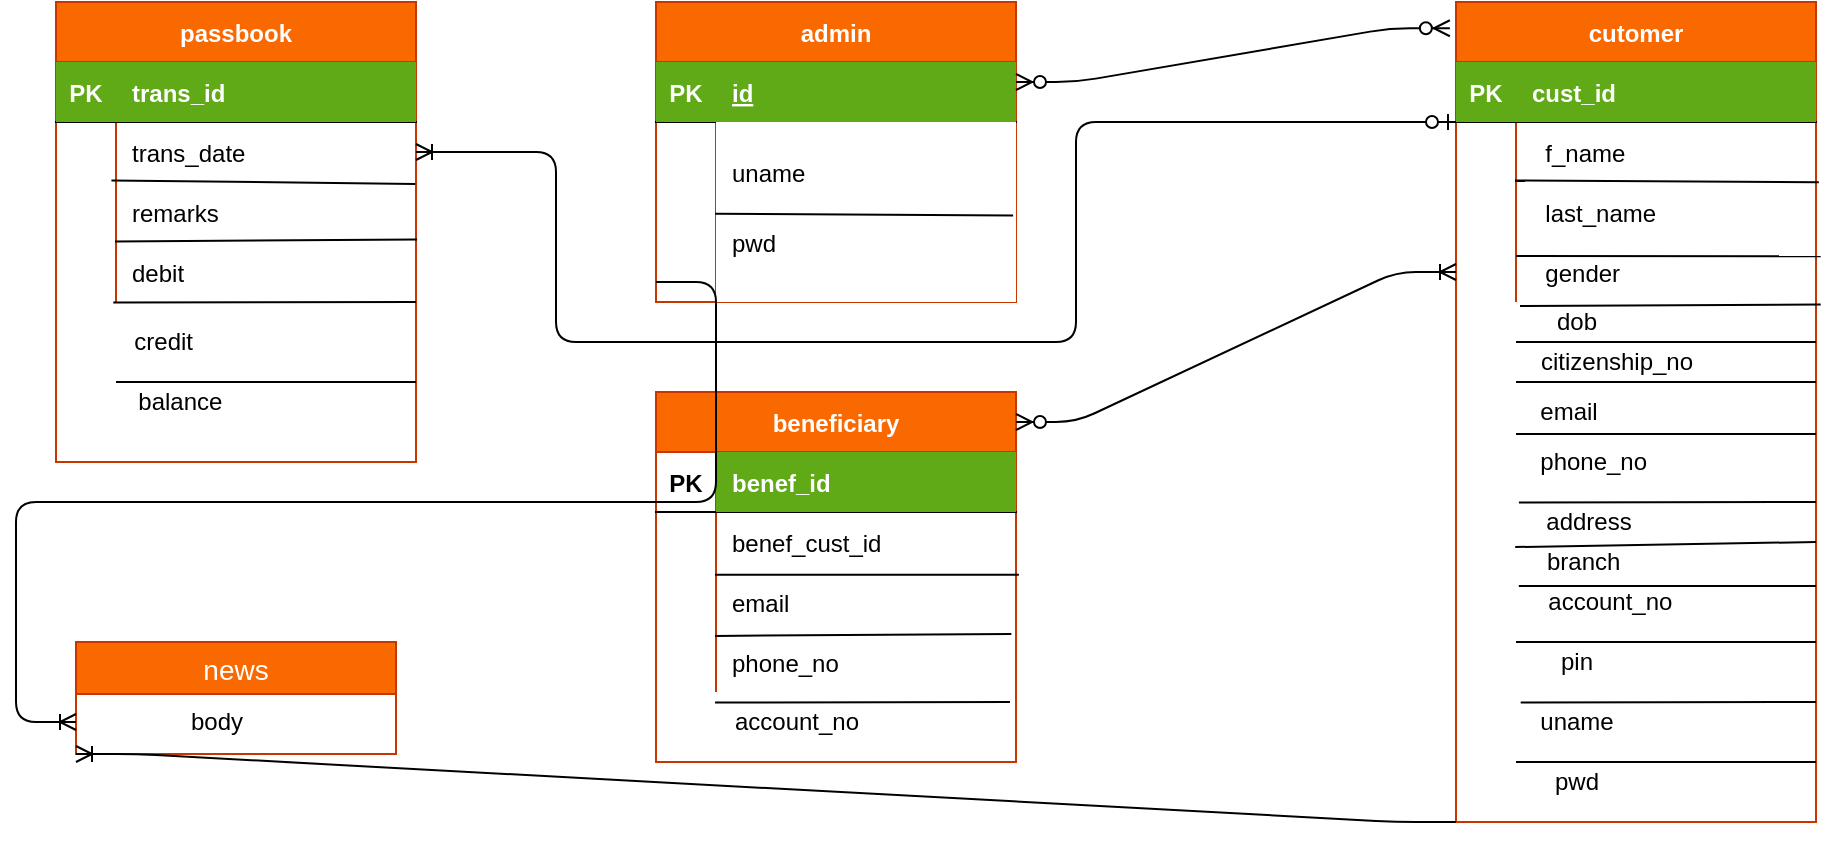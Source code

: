 <mxfile version="13.6.5" type="device"><diagram id="KZJ0V8pWv1YlrTiFR2qq" name="Page-1"><mxGraphModel dx="1952" dy="533" grid="1" gridSize="10" guides="1" tooltips="1" connect="1" arrows="1" fold="1" page="1" pageScale="1" pageWidth="850" pageHeight="1100" math="0" shadow="0"><root><mxCell id="0"/><mxCell id="1" parent="0"/><mxCell id="XM8_7T7enxrNpSepckla-35" value="" style="line;strokeWidth=1;rotatable=0;dashed=0;labelPosition=right;align=left;verticalAlign=middle;spacingTop=0;spacingLeft=6;points=[];portConstraint=eastwest;" parent="1" vertex="1"><mxGeometry x="80" y="120" width="140" height="120" as="geometry"/></mxCell><mxCell id="XM8_7T7enxrNpSepckla-18" value="admin" style="shape=table;startSize=30;container=1;collapsible=1;childLayout=tableLayout;fixedRows=1;rowLines=0;fontStyle=1;align=center;resizeLast=1;fillColor=#fa6800;strokeColor=#C73500;fontColor=#ffffff;" parent="1" vertex="1"><mxGeometry x="40" y="70" width="180" height="150" as="geometry"/></mxCell><mxCell id="XM8_7T7enxrNpSepckla-19" value="" style="shape=partialRectangle;collapsible=0;dropTarget=0;pointerEvents=0;fillColor=none;top=0;left=0;bottom=1;right=0;points=[[0,0.5],[1,0.5]];portConstraint=eastwest;" parent="XM8_7T7enxrNpSepckla-18" vertex="1"><mxGeometry y="30" width="180" height="30" as="geometry"/></mxCell><mxCell id="XM8_7T7enxrNpSepckla-20" value="PK" style="shape=partialRectangle;connectable=0;fillColor=#60a917;top=0;left=0;bottom=0;right=0;fontStyle=1;overflow=hidden;strokeColor=#2D7600;fontColor=#ffffff;" parent="XM8_7T7enxrNpSepckla-19" vertex="1"><mxGeometry width="30" height="30" as="geometry"/></mxCell><mxCell id="XM8_7T7enxrNpSepckla-21" value="id" style="shape=partialRectangle;connectable=0;fillColor=#60a917;top=0;left=0;bottom=0;right=0;align=left;spacingLeft=6;fontStyle=5;overflow=hidden;strokeColor=#2D7600;fontColor=#ffffff;" parent="XM8_7T7enxrNpSepckla-19" vertex="1"><mxGeometry x="30" width="150" height="30" as="geometry"/></mxCell><mxCell id="XM8_7T7enxrNpSepckla-22" value="" style="shape=partialRectangle;collapsible=0;dropTarget=0;pointerEvents=0;fillColor=none;top=0;left=0;bottom=0;right=0;points=[[0,0.5],[1,0.5]];portConstraint=eastwest;" parent="XM8_7T7enxrNpSepckla-18" vertex="1"><mxGeometry y="60" width="180" height="50" as="geometry"/></mxCell><mxCell id="XM8_7T7enxrNpSepckla-23" value="" style="shape=partialRectangle;connectable=0;fillColor=none;top=0;left=0;bottom=0;right=0;editable=1;overflow=hidden;" parent="XM8_7T7enxrNpSepckla-22" vertex="1"><mxGeometry width="30" height="50" as="geometry"/></mxCell><mxCell id="XM8_7T7enxrNpSepckla-24" value="uname" style="shape=partialRectangle;connectable=0;top=0;left=0;bottom=0;right=0;align=left;spacingLeft=6;overflow=hidden;" parent="XM8_7T7enxrNpSepckla-22" vertex="1"><mxGeometry x="30" width="150" height="50" as="geometry"/></mxCell><mxCell id="XM8_7T7enxrNpSepckla-25" value="" style="shape=partialRectangle;collapsible=0;dropTarget=0;pointerEvents=0;fillColor=none;top=0;left=0;bottom=0;right=0;points=[[0,0.5],[1,0.5]];portConstraint=eastwest;" parent="XM8_7T7enxrNpSepckla-18" vertex="1"><mxGeometry y="110" width="180" height="20" as="geometry"/></mxCell><mxCell id="XM8_7T7enxrNpSepckla-26" value="" style="shape=partialRectangle;connectable=0;fillColor=none;top=0;left=0;bottom=0;right=0;editable=1;overflow=hidden;" parent="XM8_7T7enxrNpSepckla-25" vertex="1"><mxGeometry width="30" height="20" as="geometry"/></mxCell><mxCell id="XM8_7T7enxrNpSepckla-27" value="pwd" style="shape=partialRectangle;connectable=0;top=0;left=0;bottom=0;right=0;align=left;spacingLeft=6;overflow=hidden;" parent="XM8_7T7enxrNpSepckla-25" vertex="1"><mxGeometry x="30" width="150" height="20" as="geometry"/></mxCell><mxCell id="XM8_7T7enxrNpSepckla-28" value="" style="shape=partialRectangle;collapsible=0;dropTarget=0;pointerEvents=0;fillColor=none;top=0;left=0;bottom=0;right=0;points=[[0,0.5],[1,0.5]];portConstraint=eastwest;" parent="XM8_7T7enxrNpSepckla-18" vertex="1"><mxGeometry y="130" width="180" height="20" as="geometry"/></mxCell><mxCell id="XM8_7T7enxrNpSepckla-29" value="" style="shape=partialRectangle;connectable=0;fillColor=none;top=0;left=0;bottom=0;right=0;editable=1;overflow=hidden;" parent="XM8_7T7enxrNpSepckla-28" vertex="1"><mxGeometry width="30" height="20" as="geometry"/></mxCell><mxCell id="XM8_7T7enxrNpSepckla-30" value="" style="shape=partialRectangle;connectable=0;top=0;left=0;bottom=0;right=0;align=left;spacingLeft=6;overflow=hidden;" parent="XM8_7T7enxrNpSepckla-28" vertex="1"><mxGeometry x="30" width="150" height="20" as="geometry"/></mxCell><mxCell id="XM8_7T7enxrNpSepckla-70" value="" style="endArrow=none;html=1;rounded=0;exitX=0.164;exitY=-0.208;exitDx=0;exitDy=0;exitPerimeter=0;entryX=0.992;entryY=-0.161;entryDx=0;entryDy=0;entryPerimeter=0;" parent="XM8_7T7enxrNpSepckla-18" source="XM8_7T7enxrNpSepckla-25" target="XM8_7T7enxrNpSepckla-25" edge="1"><mxGeometry relative="1" as="geometry"><mxPoint x="130" y="140" as="sourcePoint"/><mxPoint x="290" y="140" as="targetPoint"/></mxGeometry></mxCell><mxCell id="XM8_7T7enxrNpSepckla-42" value="cutomer" style="shape=table;startSize=30;container=1;collapsible=1;childLayout=tableLayout;fixedRows=1;rowLines=0;fontStyle=1;align=center;resizeLast=1;fillColor=#fa6800;strokeColor=#C73500;fontColor=#ffffff;" parent="1" vertex="1"><mxGeometry x="440" y="70" width="180" height="410" as="geometry"/></mxCell><mxCell id="XM8_7T7enxrNpSepckla-43" value="" style="shape=partialRectangle;collapsible=0;dropTarget=0;pointerEvents=0;fillColor=none;top=0;left=0;bottom=1;right=0;points=[[0,0.5],[1,0.5]];portConstraint=eastwest;" parent="XM8_7T7enxrNpSepckla-42" vertex="1"><mxGeometry y="30" width="180" height="30" as="geometry"/></mxCell><mxCell id="XM8_7T7enxrNpSepckla-44" value="PK" style="shape=partialRectangle;connectable=0;fillColor=#60a917;top=0;left=0;bottom=0;right=0;fontStyle=1;overflow=hidden;strokeColor=#2D7600;fontColor=#ffffff;" parent="XM8_7T7enxrNpSepckla-43" vertex="1"><mxGeometry width="30" height="30" as="geometry"/></mxCell><mxCell id="XM8_7T7enxrNpSepckla-45" value="cust_id" style="shape=partialRectangle;connectable=0;fillColor=#60a917;top=0;left=0;bottom=0;right=0;align=left;spacingLeft=6;fontStyle=1;overflow=hidden;strokeColor=#2D7600;fontColor=#ffffff;" parent="XM8_7T7enxrNpSepckla-43" vertex="1"><mxGeometry x="30" width="150" height="30" as="geometry"/></mxCell><mxCell id="XM8_7T7enxrNpSepckla-46" value="" style="shape=partialRectangle;collapsible=0;dropTarget=0;pointerEvents=0;fillColor=none;top=0;left=0;bottom=0;right=0;points=[[0,0.5],[1,0.5]];portConstraint=eastwest;" parent="XM8_7T7enxrNpSepckla-42" vertex="1"><mxGeometry y="60" width="180" height="30" as="geometry"/></mxCell><mxCell id="XM8_7T7enxrNpSepckla-47" value="" style="shape=partialRectangle;connectable=0;fillColor=none;top=0;left=0;bottom=0;right=0;editable=1;overflow=hidden;" parent="XM8_7T7enxrNpSepckla-46" vertex="1"><mxGeometry width="30" height="30" as="geometry"/></mxCell><mxCell id="XM8_7T7enxrNpSepckla-48" value="  f_name" style="shape=partialRectangle;connectable=0;fillColor=none;top=0;left=0;bottom=0;right=0;align=left;spacingLeft=6;overflow=hidden;" parent="XM8_7T7enxrNpSepckla-46" vertex="1"><mxGeometry x="30" width="150" height="30" as="geometry"/></mxCell><mxCell id="XM8_7T7enxrNpSepckla-49" value="" style="shape=partialRectangle;collapsible=0;dropTarget=0;pointerEvents=0;fillColor=none;top=0;left=0;bottom=0;right=0;points=[[0,0.5],[1,0.5]];portConstraint=eastwest;" parent="XM8_7T7enxrNpSepckla-42" vertex="1"><mxGeometry y="90" width="180" height="30" as="geometry"/></mxCell><mxCell id="XM8_7T7enxrNpSepckla-50" value="" style="shape=partialRectangle;connectable=0;fillColor=none;top=0;left=0;bottom=0;right=0;editable=1;overflow=hidden;" parent="XM8_7T7enxrNpSepckla-49" vertex="1"><mxGeometry width="30" height="30" as="geometry"/></mxCell><mxCell id="XM8_7T7enxrNpSepckla-51" value="  last_name" style="shape=partialRectangle;connectable=0;fillColor=none;top=0;left=0;bottom=0;right=0;align=left;spacingLeft=6;overflow=hidden;" parent="XM8_7T7enxrNpSepckla-49" vertex="1"><mxGeometry x="30" width="150" height="30" as="geometry"/></mxCell><mxCell id="XM8_7T7enxrNpSepckla-52" value="" style="shape=partialRectangle;collapsible=0;dropTarget=0;pointerEvents=0;fillColor=none;top=0;left=0;bottom=0;right=0;points=[[0,0.5],[1,0.5]];portConstraint=eastwest;" parent="XM8_7T7enxrNpSepckla-42" vertex="1"><mxGeometry y="120" width="180" height="30" as="geometry"/></mxCell><mxCell id="XM8_7T7enxrNpSepckla-53" value="" style="shape=partialRectangle;connectable=0;fillColor=none;top=0;left=0;bottom=0;right=0;editable=1;overflow=hidden;" parent="XM8_7T7enxrNpSepckla-52" vertex="1"><mxGeometry width="30" height="30" as="geometry"/></mxCell><mxCell id="XM8_7T7enxrNpSepckla-54" value="  gender" style="shape=partialRectangle;connectable=0;fillColor=none;top=0;left=0;bottom=0;right=0;align=left;spacingLeft=6;overflow=hidden;" parent="XM8_7T7enxrNpSepckla-52" vertex="1"><mxGeometry x="30" width="150" height="30" as="geometry"/></mxCell><mxCell id="XM8_7T7enxrNpSepckla-71" value="" style="endArrow=none;html=1;rounded=0;exitX=1.008;exitY=1.003;exitDx=0;exitDy=0;exitPerimeter=0;entryX=0.164;entryY=-0.027;entryDx=0;entryDy=0;entryPerimeter=0;" parent="XM8_7T7enxrNpSepckla-42" source="XM8_7T7enxrNpSepckla-46" target="XM8_7T7enxrNpSepckla-49" edge="1"><mxGeometry relative="1" as="geometry"><mxPoint x="-270" y="140" as="sourcePoint"/><mxPoint x="-110" y="140" as="targetPoint"/></mxGeometry></mxCell><mxCell id="XM8_7T7enxrNpSepckla-72" value="" style="endArrow=none;html=1;rounded=0;entryX=1.013;entryY=0.238;entryDx=0;entryDy=0;entryPerimeter=0;" parent="XM8_7T7enxrNpSepckla-42" target="XM8_7T7enxrNpSepckla-52" edge="1"><mxGeometry relative="1" as="geometry"><mxPoint x="30" y="127" as="sourcePoint"/><mxPoint x="-110" y="140" as="targetPoint"/></mxGeometry></mxCell><mxCell id="XM8_7T7enxrNpSepckla-73" value="" style="endArrow=none;html=1;rounded=0;exitX=1.013;exitY=1.041;exitDx=0;exitDy=0;exitPerimeter=0;" parent="XM8_7T7enxrNpSepckla-42" source="XM8_7T7enxrNpSepckla-52" edge="1"><mxGeometry relative="1" as="geometry"><mxPoint x="-270" y="140" as="sourcePoint"/><mxPoint x="32" y="152" as="targetPoint"/></mxGeometry></mxCell><mxCell id="XM8_7T7enxrNpSepckla-55" value="dob" style="text;html=1;align=center;verticalAlign=middle;resizable=0;points=[];autosize=1;" parent="1" vertex="1"><mxGeometry x="480" y="220" width="40" height="20" as="geometry"/></mxCell><mxCell id="XM8_7T7enxrNpSepckla-56" value="&amp;nbsp; &amp;nbsp; &amp;nbsp; &amp;nbsp; &amp;nbsp; &amp;nbsp; &amp;nbsp; &amp;nbsp;citizenship_no" style="text;html=1;align=center;verticalAlign=middle;resizable=0;points=[];autosize=1;" parent="1" vertex="1"><mxGeometry x="425" y="240" width="140" height="20" as="geometry"/></mxCell><mxCell id="XM8_7T7enxrNpSepckla-57" value="email" style="text;html=1;align=center;verticalAlign=middle;resizable=0;points=[];autosize=1;" parent="1" vertex="1"><mxGeometry x="476" y="265" width="40" height="20" as="geometry"/></mxCell><mxCell id="XM8_7T7enxrNpSepckla-60" value="&amp;nbsp; &amp;nbsp; &amp;nbsp; &amp;nbsp; &amp;nbsp; &amp;nbsp;phone_no" style="text;html=1;align=center;verticalAlign=middle;resizable=0;points=[];autosize=1;" parent="1" vertex="1"><mxGeometry x="435" y="290" width="110" height="20" as="geometry"/></mxCell><mxCell id="XM8_7T7enxrNpSepckla-61" value="address" style="text;html=1;align=center;verticalAlign=middle;resizable=0;points=[];autosize=1;" parent="1" vertex="1"><mxGeometry x="476" y="320" width="60" height="20" as="geometry"/></mxCell><mxCell id="XM8_7T7enxrNpSepckla-62" value="&amp;nbsp; &amp;nbsp; &amp;nbsp; &amp;nbsp; branch" style="text;html=1;align=center;verticalAlign=middle;resizable=0;points=[];autosize=1;" parent="1" vertex="1"><mxGeometry x="450" y="340" width="80" height="20" as="geometry"/></mxCell><mxCell id="XM8_7T7enxrNpSepckla-64" value="&amp;nbsp; &amp;nbsp; &amp;nbsp; &amp;nbsp; &amp;nbsp; account_no" style="text;html=1;align=center;verticalAlign=middle;resizable=0;points=[];autosize=1;" parent="1" vertex="1"><mxGeometry x="445" y="360" width="110" height="20" as="geometry"/></mxCell><mxCell id="XM8_7T7enxrNpSepckla-65" value="pin" style="text;html=1;align=center;verticalAlign=middle;resizable=0;points=[];autosize=1;" parent="1" vertex="1"><mxGeometry x="485" y="390" width="30" height="20" as="geometry"/></mxCell><mxCell id="XM8_7T7enxrNpSepckla-66" value="uname" style="text;html=1;align=center;verticalAlign=middle;resizable=0;points=[];autosize=1;" parent="1" vertex="1"><mxGeometry x="475" y="420" width="50" height="20" as="geometry"/></mxCell><mxCell id="XM8_7T7enxrNpSepckla-67" value="pwd" style="text;html=1;align=center;verticalAlign=middle;resizable=0;points=[];autosize=1;" parent="1" vertex="1"><mxGeometry x="480" y="450" width="40" height="20" as="geometry"/></mxCell><mxCell id="XM8_7T7enxrNpSepckla-74" value="" style="endArrow=none;html=1;rounded=0;" parent="1" edge="1"><mxGeometry relative="1" as="geometry"><mxPoint x="470" y="240" as="sourcePoint"/><mxPoint x="620" y="240" as="targetPoint"/></mxGeometry></mxCell><mxCell id="XM8_7T7enxrNpSepckla-75" value="" style="endArrow=none;html=1;rounded=0;" parent="1" edge="1"><mxGeometry relative="1" as="geometry"><mxPoint x="620" y="260" as="sourcePoint"/><mxPoint x="470" y="260" as="targetPoint"/></mxGeometry></mxCell><mxCell id="XM8_7T7enxrNpSepckla-76" value="" style="endArrow=none;html=1;rounded=0;" parent="1" edge="1"><mxGeometry relative="1" as="geometry"><mxPoint x="620" y="286" as="sourcePoint"/><mxPoint x="470" y="286" as="targetPoint"/></mxGeometry></mxCell><mxCell id="XM8_7T7enxrNpSepckla-77" value="" style="endArrow=none;html=1;rounded=0;entryX=-0.076;entryY=0.014;entryDx=0;entryDy=0;entryPerimeter=0;" parent="1" target="XM8_7T7enxrNpSepckla-61" edge="1"><mxGeometry relative="1" as="geometry"><mxPoint x="620" y="320" as="sourcePoint"/><mxPoint x="330" y="210" as="targetPoint"/></mxGeometry></mxCell><mxCell id="XM8_7T7enxrNpSepckla-78" value="" style="endArrow=none;html=1;rounded=0;exitX=0.245;exitY=0.126;exitDx=0;exitDy=0;exitPerimeter=0;" parent="1" source="XM8_7T7enxrNpSepckla-62" edge="1"><mxGeometry relative="1" as="geometry"><mxPoint x="170" y="210" as="sourcePoint"/><mxPoint x="620" y="340" as="targetPoint"/></mxGeometry></mxCell><mxCell id="XM8_7T7enxrNpSepckla-79" value="" style="endArrow=none;html=1;rounded=0;exitX=0.24;exitY=0.098;exitDx=0;exitDy=0;exitPerimeter=0;" parent="1" source="XM8_7T7enxrNpSepckla-64" edge="1"><mxGeometry relative="1" as="geometry"><mxPoint x="170" y="210" as="sourcePoint"/><mxPoint x="620" y="362" as="targetPoint"/></mxGeometry></mxCell><mxCell id="XM8_7T7enxrNpSepckla-80" value="" style="endArrow=none;html=1;rounded=0;" parent="1" edge="1"><mxGeometry relative="1" as="geometry"><mxPoint x="620" y="390" as="sourcePoint"/><mxPoint x="470" y="390" as="targetPoint"/></mxGeometry></mxCell><mxCell id="XM8_7T7enxrNpSepckla-81" value="" style="endArrow=none;html=1;rounded=0;exitX=-0.053;exitY=0.014;exitDx=0;exitDy=0;exitPerimeter=0;" parent="1" source="XM8_7T7enxrNpSepckla-66" edge="1"><mxGeometry relative="1" as="geometry"><mxPoint x="170" y="210" as="sourcePoint"/><mxPoint x="620" y="420" as="targetPoint"/></mxGeometry></mxCell><mxCell id="XM8_7T7enxrNpSepckla-82" value="" style="endArrow=none;html=1;rounded=0;" parent="1" edge="1"><mxGeometry relative="1" as="geometry"><mxPoint x="470" y="450" as="sourcePoint"/><mxPoint x="620" y="450" as="targetPoint"/></mxGeometry></mxCell><mxCell id="XM8_7T7enxrNpSepckla-87" value="beneficiary" style="shape=table;startSize=30;container=1;collapsible=1;childLayout=tableLayout;fixedRows=1;rowLines=0;fontStyle=1;align=center;resizeLast=1;fillColor=#fa6800;strokeColor=#C73500;fontColor=#ffffff;" parent="1" vertex="1"><mxGeometry x="40" y="265" width="180" height="185" as="geometry"/></mxCell><mxCell id="XM8_7T7enxrNpSepckla-88" value="" style="shape=partialRectangle;collapsible=0;dropTarget=0;pointerEvents=0;fillColor=none;top=0;left=0;bottom=1;right=0;points=[[0,0.5],[1,0.5]];portConstraint=eastwest;" parent="XM8_7T7enxrNpSepckla-87" vertex="1"><mxGeometry y="30" width="180" height="30" as="geometry"/></mxCell><mxCell id="XM8_7T7enxrNpSepckla-89" value="PK" style="shape=partialRectangle;connectable=0;fillColor=none;top=0;left=0;bottom=0;right=0;fontStyle=1;overflow=hidden;" parent="XM8_7T7enxrNpSepckla-88" vertex="1"><mxGeometry width="30" height="30" as="geometry"/></mxCell><mxCell id="XM8_7T7enxrNpSepckla-90" value="benef_id" style="shape=partialRectangle;connectable=0;fillColor=#60a917;top=0;left=0;bottom=0;right=0;align=left;spacingLeft=6;fontStyle=1;overflow=hidden;strokeColor=#2D7600;fontColor=#ffffff;" parent="XM8_7T7enxrNpSepckla-88" vertex="1"><mxGeometry x="30" width="150" height="30" as="geometry"/></mxCell><mxCell id="XM8_7T7enxrNpSepckla-91" value="" style="shape=partialRectangle;collapsible=0;dropTarget=0;pointerEvents=0;fillColor=none;top=0;left=0;bottom=0;right=0;points=[[0,0.5],[1,0.5]];portConstraint=eastwest;" parent="XM8_7T7enxrNpSepckla-87" vertex="1"><mxGeometry y="60" width="180" height="30" as="geometry"/></mxCell><mxCell id="XM8_7T7enxrNpSepckla-92" value="" style="shape=partialRectangle;connectable=0;fillColor=none;top=0;left=0;bottom=0;right=0;editable=1;overflow=hidden;" parent="XM8_7T7enxrNpSepckla-91" vertex="1"><mxGeometry width="30" height="30" as="geometry"/></mxCell><mxCell id="XM8_7T7enxrNpSepckla-93" value="benef_cust_id" style="shape=partialRectangle;connectable=0;fillColor=none;top=0;left=0;bottom=0;right=0;align=left;spacingLeft=6;overflow=hidden;" parent="XM8_7T7enxrNpSepckla-91" vertex="1"><mxGeometry x="30" width="150" height="30" as="geometry"/></mxCell><mxCell id="XM8_7T7enxrNpSepckla-94" value="" style="shape=partialRectangle;collapsible=0;dropTarget=0;pointerEvents=0;fillColor=none;top=0;left=0;bottom=0;right=0;points=[[0,0.5],[1,0.5]];portConstraint=eastwest;" parent="XM8_7T7enxrNpSepckla-87" vertex="1"><mxGeometry y="90" width="180" height="30" as="geometry"/></mxCell><mxCell id="XM8_7T7enxrNpSepckla-95" value="" style="shape=partialRectangle;connectable=0;fillColor=none;top=0;left=0;bottom=0;right=0;editable=1;overflow=hidden;" parent="XM8_7T7enxrNpSepckla-94" vertex="1"><mxGeometry width="30" height="30" as="geometry"/></mxCell><mxCell id="XM8_7T7enxrNpSepckla-96" value="email" style="shape=partialRectangle;connectable=0;fillColor=none;top=0;left=0;bottom=0;right=0;align=left;spacingLeft=6;overflow=hidden;" parent="XM8_7T7enxrNpSepckla-94" vertex="1"><mxGeometry x="30" width="150" height="30" as="geometry"/></mxCell><mxCell id="XM8_7T7enxrNpSepckla-97" value="" style="shape=partialRectangle;collapsible=0;dropTarget=0;pointerEvents=0;fillColor=none;top=0;left=0;bottom=0;right=0;points=[[0,0.5],[1,0.5]];portConstraint=eastwest;" parent="XM8_7T7enxrNpSepckla-87" vertex="1"><mxGeometry y="120" width="180" height="30" as="geometry"/></mxCell><mxCell id="XM8_7T7enxrNpSepckla-98" value="" style="shape=partialRectangle;connectable=0;fillColor=none;top=0;left=0;bottom=0;right=0;editable=1;overflow=hidden;" parent="XM8_7T7enxrNpSepckla-97" vertex="1"><mxGeometry width="30" height="30" as="geometry"/></mxCell><mxCell id="XM8_7T7enxrNpSepckla-99" value="phone_no" style="shape=partialRectangle;connectable=0;fillColor=none;top=0;left=0;bottom=0;right=0;align=left;spacingLeft=6;overflow=hidden;" parent="XM8_7T7enxrNpSepckla-97" vertex="1"><mxGeometry x="30" width="150" height="30" as="geometry"/></mxCell><mxCell id="XM8_7T7enxrNpSepckla-101" value="" style="endArrow=none;html=1;rounded=0;exitX=0.164;exitY=0.047;exitDx=0;exitDy=0;exitPerimeter=0;entryX=1.008;entryY=1.047;entryDx=0;entryDy=0;entryPerimeter=0;" parent="XM8_7T7enxrNpSepckla-87" source="XM8_7T7enxrNpSepckla-94" target="XM8_7T7enxrNpSepckla-91" edge="1"><mxGeometry relative="1" as="geometry"><mxPoint x="130" y="-5" as="sourcePoint"/><mxPoint x="290" y="-5" as="targetPoint"/></mxGeometry></mxCell><mxCell id="XM8_7T7enxrNpSepckla-102" value="" style="endArrow=none;html=1;rounded=0;entryX=0.987;entryY=0.034;entryDx=0;entryDy=0;exitX=0.164;exitY=0.065;exitDx=0;exitDy=0;exitPerimeter=0;entryPerimeter=0;" parent="XM8_7T7enxrNpSepckla-87" source="XM8_7T7enxrNpSepckla-97" target="XM8_7T7enxrNpSepckla-97" edge="1"><mxGeometry relative="1" as="geometry"><mxPoint x="130" y="-5" as="sourcePoint"/><mxPoint x="290" y="-5" as="targetPoint"/></mxGeometry></mxCell><mxCell id="XM8_7T7enxrNpSepckla-103" value="" style="endArrow=none;html=1;rounded=0;entryX=0.164;entryY=1.176;entryDx=0;entryDy=0;entryPerimeter=0;" parent="XM8_7T7enxrNpSepckla-87" target="XM8_7T7enxrNpSepckla-97" edge="1"><mxGeometry relative="1" as="geometry"><mxPoint x="177" y="155" as="sourcePoint"/><mxPoint x="290" y="-5" as="targetPoint"/></mxGeometry></mxCell><mxCell id="XM8_7T7enxrNpSepckla-100" value="&amp;nbsp; &amp;nbsp; &amp;nbsp; account_no" style="text;html=1;align=center;verticalAlign=middle;resizable=0;points=[];autosize=1;" parent="1" vertex="1"><mxGeometry x="50" y="420" width="100" height="20" as="geometry"/></mxCell><mxCell id="XM8_7T7enxrNpSepckla-104" value="passbook" style="shape=table;startSize=30;container=1;collapsible=1;childLayout=tableLayout;fixedRows=1;rowLines=0;fontStyle=1;align=center;resizeLast=1;fillColor=#fa6800;strokeColor=#C73500;fontColor=#ffffff;" parent="1" vertex="1"><mxGeometry x="-260" y="70" width="180" height="230" as="geometry"/></mxCell><mxCell id="XM8_7T7enxrNpSepckla-105" value="" style="shape=partialRectangle;collapsible=0;dropTarget=0;pointerEvents=0;fillColor=none;top=0;left=0;bottom=1;right=0;points=[[0,0.5],[1,0.5]];portConstraint=eastwest;" parent="XM8_7T7enxrNpSepckla-104" vertex="1"><mxGeometry y="30" width="180" height="30" as="geometry"/></mxCell><mxCell id="XM8_7T7enxrNpSepckla-106" value="PK" style="shape=partialRectangle;connectable=0;fillColor=#60a917;top=0;left=0;bottom=0;right=0;fontStyle=1;overflow=hidden;strokeColor=#2D7600;fontColor=#ffffff;" parent="XM8_7T7enxrNpSepckla-105" vertex="1"><mxGeometry width="30" height="30" as="geometry"/></mxCell><mxCell id="XM8_7T7enxrNpSepckla-107" value="trans_id" style="shape=partialRectangle;connectable=0;fillColor=#60a917;top=0;left=0;bottom=0;right=0;align=left;spacingLeft=6;fontStyle=1;overflow=hidden;strokeColor=#2D7600;fontColor=#ffffff;" parent="XM8_7T7enxrNpSepckla-105" vertex="1"><mxGeometry x="30" width="150" height="30" as="geometry"/></mxCell><mxCell id="XM8_7T7enxrNpSepckla-108" value="" style="shape=partialRectangle;collapsible=0;dropTarget=0;pointerEvents=0;fillColor=none;top=0;left=0;bottom=0;right=0;points=[[0,0.5],[1,0.5]];portConstraint=eastwest;" parent="XM8_7T7enxrNpSepckla-104" vertex="1"><mxGeometry y="60" width="180" height="30" as="geometry"/></mxCell><mxCell id="XM8_7T7enxrNpSepckla-109" value="" style="shape=partialRectangle;connectable=0;fillColor=none;top=0;left=0;bottom=0;right=0;editable=1;overflow=hidden;" parent="XM8_7T7enxrNpSepckla-108" vertex="1"><mxGeometry width="30" height="30" as="geometry"/></mxCell><mxCell id="XM8_7T7enxrNpSepckla-110" value="trans_date" style="shape=partialRectangle;connectable=0;fillColor=none;top=0;left=0;bottom=0;right=0;align=left;spacingLeft=6;overflow=hidden;" parent="XM8_7T7enxrNpSepckla-108" vertex="1"><mxGeometry x="30" width="150" height="30" as="geometry"/></mxCell><mxCell id="XM8_7T7enxrNpSepckla-111" value="" style="shape=partialRectangle;collapsible=0;dropTarget=0;pointerEvents=0;fillColor=none;top=0;left=0;bottom=0;right=0;points=[[0,0.5],[1,0.5]];portConstraint=eastwest;" parent="XM8_7T7enxrNpSepckla-104" vertex="1"><mxGeometry y="90" width="180" height="30" as="geometry"/></mxCell><mxCell id="XM8_7T7enxrNpSepckla-112" value="" style="shape=partialRectangle;connectable=0;fillColor=none;top=0;left=0;bottom=0;right=0;editable=1;overflow=hidden;" parent="XM8_7T7enxrNpSepckla-111" vertex="1"><mxGeometry width="30" height="30" as="geometry"/></mxCell><mxCell id="XM8_7T7enxrNpSepckla-113" value="remarks" style="shape=partialRectangle;connectable=0;fillColor=none;top=0;left=0;bottom=0;right=0;align=left;spacingLeft=6;overflow=hidden;" parent="XM8_7T7enxrNpSepckla-111" vertex="1"><mxGeometry x="30" width="150" height="30" as="geometry"/></mxCell><mxCell id="XM8_7T7enxrNpSepckla-114" value="" style="shape=partialRectangle;collapsible=0;dropTarget=0;pointerEvents=0;fillColor=none;top=0;left=0;bottom=0;right=0;points=[[0,0.5],[1,0.5]];portConstraint=eastwest;" parent="XM8_7T7enxrNpSepckla-104" vertex="1"><mxGeometry y="120" width="180" height="30" as="geometry"/></mxCell><mxCell id="XM8_7T7enxrNpSepckla-115" value="" style="shape=partialRectangle;connectable=0;fillColor=none;top=0;left=0;bottom=0;right=0;editable=1;overflow=hidden;" parent="XM8_7T7enxrNpSepckla-114" vertex="1"><mxGeometry width="30" height="30" as="geometry"/></mxCell><mxCell id="XM8_7T7enxrNpSepckla-116" value="debit" style="shape=partialRectangle;connectable=0;fillColor=none;top=0;left=0;bottom=0;right=0;align=left;spacingLeft=6;overflow=hidden;" parent="XM8_7T7enxrNpSepckla-114" vertex="1"><mxGeometry x="30" width="150" height="30" as="geometry"/></mxCell><mxCell id="XM8_7T7enxrNpSepckla-120" value="" style="endArrow=none;html=1;rounded=0;exitX=0.154;exitY=-0.027;exitDx=0;exitDy=0;exitPerimeter=0;entryX=0.998;entryY=0.034;entryDx=0;entryDy=0;entryPerimeter=0;" parent="XM8_7T7enxrNpSepckla-104" source="XM8_7T7enxrNpSepckla-111" target="XM8_7T7enxrNpSepckla-111" edge="1"><mxGeometry relative="1" as="geometry"><mxPoint x="430" y="170" as="sourcePoint"/><mxPoint x="590" y="170" as="targetPoint"/></mxGeometry></mxCell><mxCell id="XM8_7T7enxrNpSepckla-121" value="" style="endArrow=none;html=1;rounded=0;exitX=0.164;exitY=-0.009;exitDx=0;exitDy=0;exitPerimeter=0;entryX=1.003;entryY=-0.04;entryDx=0;entryDy=0;entryPerimeter=0;" parent="XM8_7T7enxrNpSepckla-104" source="XM8_7T7enxrNpSepckla-114" target="XM8_7T7enxrNpSepckla-114" edge="1"><mxGeometry relative="1" as="geometry"><mxPoint x="430" y="170" as="sourcePoint"/><mxPoint x="590" y="170" as="targetPoint"/></mxGeometry></mxCell><mxCell id="XM8_7T7enxrNpSepckla-118" value="&amp;nbsp; credit" style="text;html=1;align=center;verticalAlign=middle;resizable=0;points=[];autosize=1;" parent="1" vertex="1"><mxGeometry x="-235" y="230" width="50" height="20" as="geometry"/></mxCell><mxCell id="XM8_7T7enxrNpSepckla-119" value="&amp;nbsp; &amp;nbsp; &amp;nbsp; &amp;nbsp;balance" style="text;html=1;align=center;verticalAlign=middle;resizable=0;points=[];autosize=1;" parent="1" vertex="1"><mxGeometry x="-250" y="260" width="80" height="20" as="geometry"/></mxCell><mxCell id="XM8_7T7enxrNpSepckla-122" value="" style="endArrow=none;html=1;rounded=0;exitX=0.159;exitY=1.01;exitDx=0;exitDy=0;exitPerimeter=0;" parent="1" source="XM8_7T7enxrNpSepckla-114" edge="1"><mxGeometry relative="1" as="geometry"><mxPoint x="170" y="240" as="sourcePoint"/><mxPoint x="-80" y="220" as="targetPoint"/></mxGeometry></mxCell><mxCell id="XM8_7T7enxrNpSepckla-123" value="" style="endArrow=none;html=1;rounded=0;" parent="1" edge="1"><mxGeometry relative="1" as="geometry"><mxPoint x="-230" y="260" as="sourcePoint"/><mxPoint x="-80" y="260" as="targetPoint"/></mxGeometry></mxCell><mxCell id="XM8_7T7enxrNpSepckla-137" value="" style="edgeStyle=orthogonalEdgeStyle;fontSize=12;html=1;endArrow=ERoneToMany;startArrow=ERzeroToOne;" parent="1" target="XM8_7T7enxrNpSepckla-108" edge="1"><mxGeometry width="100" height="100" relative="1" as="geometry"><mxPoint x="440" y="130" as="sourcePoint"/><mxPoint x="-20" y="120" as="targetPoint"/><Array as="points"><mxPoint x="250" y="130"/><mxPoint x="250" y="240"/><mxPoint x="-10" y="240"/><mxPoint x="-10" y="145"/></Array></mxGeometry></mxCell><mxCell id="XM8_7T7enxrNpSepckla-138" value="" style="edgeStyle=entityRelationEdgeStyle;fontSize=12;html=1;endArrow=ERoneToMany;startArrow=ERzeroToMany;entryX=0;entryY=0.5;entryDx=0;entryDy=0;" parent="1" target="XM8_7T7enxrNpSepckla-52" edge="1"><mxGeometry width="100" height="100" relative="1" as="geometry"><mxPoint x="220" y="280" as="sourcePoint"/><mxPoint x="300" y="180" as="targetPoint"/></mxGeometry></mxCell><mxCell id="XM8_7T7enxrNpSepckla-152" value="news" style="swimlane;fontStyle=0;childLayout=stackLayout;horizontal=1;startSize=26;horizontalStack=0;resizeParent=1;resizeParentMax=0;resizeLast=0;collapsible=1;marginBottom=0;align=center;fontSize=14;fillColor=#fa6800;strokeColor=#C73500;fontColor=#ffffff;" parent="1" vertex="1"><mxGeometry x="-250" y="390" width="160" height="56" as="geometry"/></mxCell><mxCell id="XM8_7T7enxrNpSepckla-156" value="body" style="text;html=1;align=center;verticalAlign=middle;resizable=0;points=[];autosize=1;" parent="1" vertex="1"><mxGeometry x="-200" y="420" width="40" height="20" as="geometry"/></mxCell><mxCell id="5JAFDpZd938_03nKGETO-1" value="" style="edgeStyle=entityRelationEdgeStyle;fontSize=12;html=1;endArrow=ERzeroToMany;endFill=1;startArrow=ERzeroToMany;entryX=-0.017;entryY=0.032;entryDx=0;entryDy=0;entryPerimeter=0;" edge="1" parent="1" target="XM8_7T7enxrNpSepckla-42"><mxGeometry width="100" height="100" relative="1" as="geometry"><mxPoint x="220" y="110" as="sourcePoint"/><mxPoint x="320" y="10" as="targetPoint"/></mxGeometry></mxCell><mxCell id="5JAFDpZd938_03nKGETO-7" value="" style="edgeStyle=entityRelationEdgeStyle;fontSize=12;html=1;endArrow=ERoneToMany;exitX=0;exitY=0.5;exitDx=0;exitDy=0;" edge="1" parent="1" source="XM8_7T7enxrNpSepckla-28"><mxGeometry width="100" height="100" relative="1" as="geometry"><mxPoint x="80" y="350" as="sourcePoint"/><mxPoint x="-250" y="430" as="targetPoint"/></mxGeometry></mxCell><mxCell id="5JAFDpZd938_03nKGETO-8" value="" style="edgeStyle=entityRelationEdgeStyle;fontSize=12;html=1;endArrow=ERoneToMany;exitX=0;exitY=1;exitDx=0;exitDy=0;entryX=0;entryY=1;entryDx=0;entryDy=0;" edge="1" parent="1" source="XM8_7T7enxrNpSepckla-42" target="XM8_7T7enxrNpSepckla-152"><mxGeometry width="100" height="100" relative="1" as="geometry"><mxPoint x="610" y="480" as="sourcePoint"/><mxPoint x="-180" y="480" as="targetPoint"/></mxGeometry></mxCell></root></mxGraphModel></diagram></mxfile>